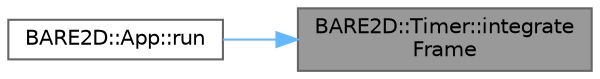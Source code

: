 digraph "BARE2D::Timer::integrateFrame"
{
 // INTERACTIVE_SVG=YES
 // LATEX_PDF_SIZE
  bgcolor="transparent";
  edge [fontname=Helvetica,fontsize=10,labelfontname=Helvetica,labelfontsize=10];
  node [fontname=Helvetica,fontsize=10,shape=box,height=0.2,width=0.4];
  rankdir="RL";
  Node1 [label="BARE2D::Timer::integrate\lFrame",height=0.2,width=0.4,color="gray40", fillcolor="grey60", style="filled", fontcolor="black",tooltip="IntegrateFrame gives an indication of whether we should be updatign again with dt or if we should exi..."];
  Node1 -> Node2 [dir="back",color="steelblue1",style="solid"];
  Node2 [label="BARE2D::App::run",height=0.2,width=0.4,color="grey40", fillcolor="white", style="filled",URL="$class_b_a_r_e2_d_1_1_app.html#a767c055c78bbf86b34bbd47e4b05ee01",tooltip="Runs the program! Starts the update-draw loop."];
}
